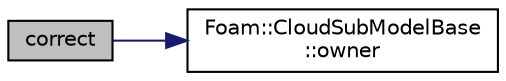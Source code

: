 digraph "correct"
{
  bgcolor="transparent";
  edge [fontname="Helvetica",fontsize="10",labelfontname="Helvetica",labelfontsize="10"];
  node [fontname="Helvetica",fontsize="10",shape=record];
  rankdir="LR";
  Node1 [label="correct",height=0.2,width=0.4,color="black", fillcolor="grey75", style="filled", fontcolor="black"];
  Node1 -> Node2 [color="midnightblue",fontsize="10",style="solid",fontname="Helvetica"];
  Node2 [label="Foam::CloudSubModelBase\l::owner",height=0.2,width=0.4,color="black",URL="$a00284.html#a6335ee485deb9e618ac66a9dc32a7a76",tooltip="Return const access to the owner cloud. "];
}
